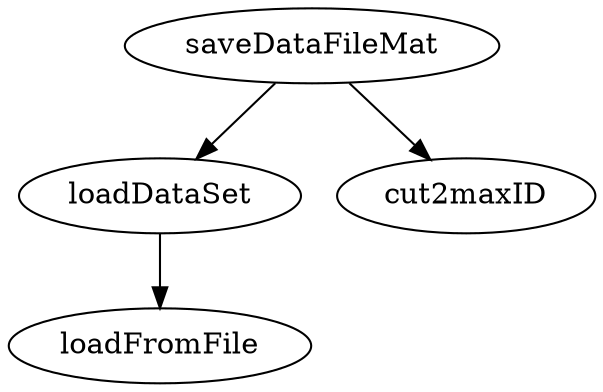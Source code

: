 /* Created by mdot for Matlab */
digraph m2html {
  loadDataSet -> loadFromFile;
  saveDataFileMat -> cut2maxID;
  saveDataFileMat -> loadDataSet;

  cut2maxID [URL="cut2maxID.html"];
  loadDataSet [URL="loadDataSet.html"];
  loadFromFile [URL="loadFromFile.html"];
  saveDataFileMat [URL="saveDataFileMat.html"];
}